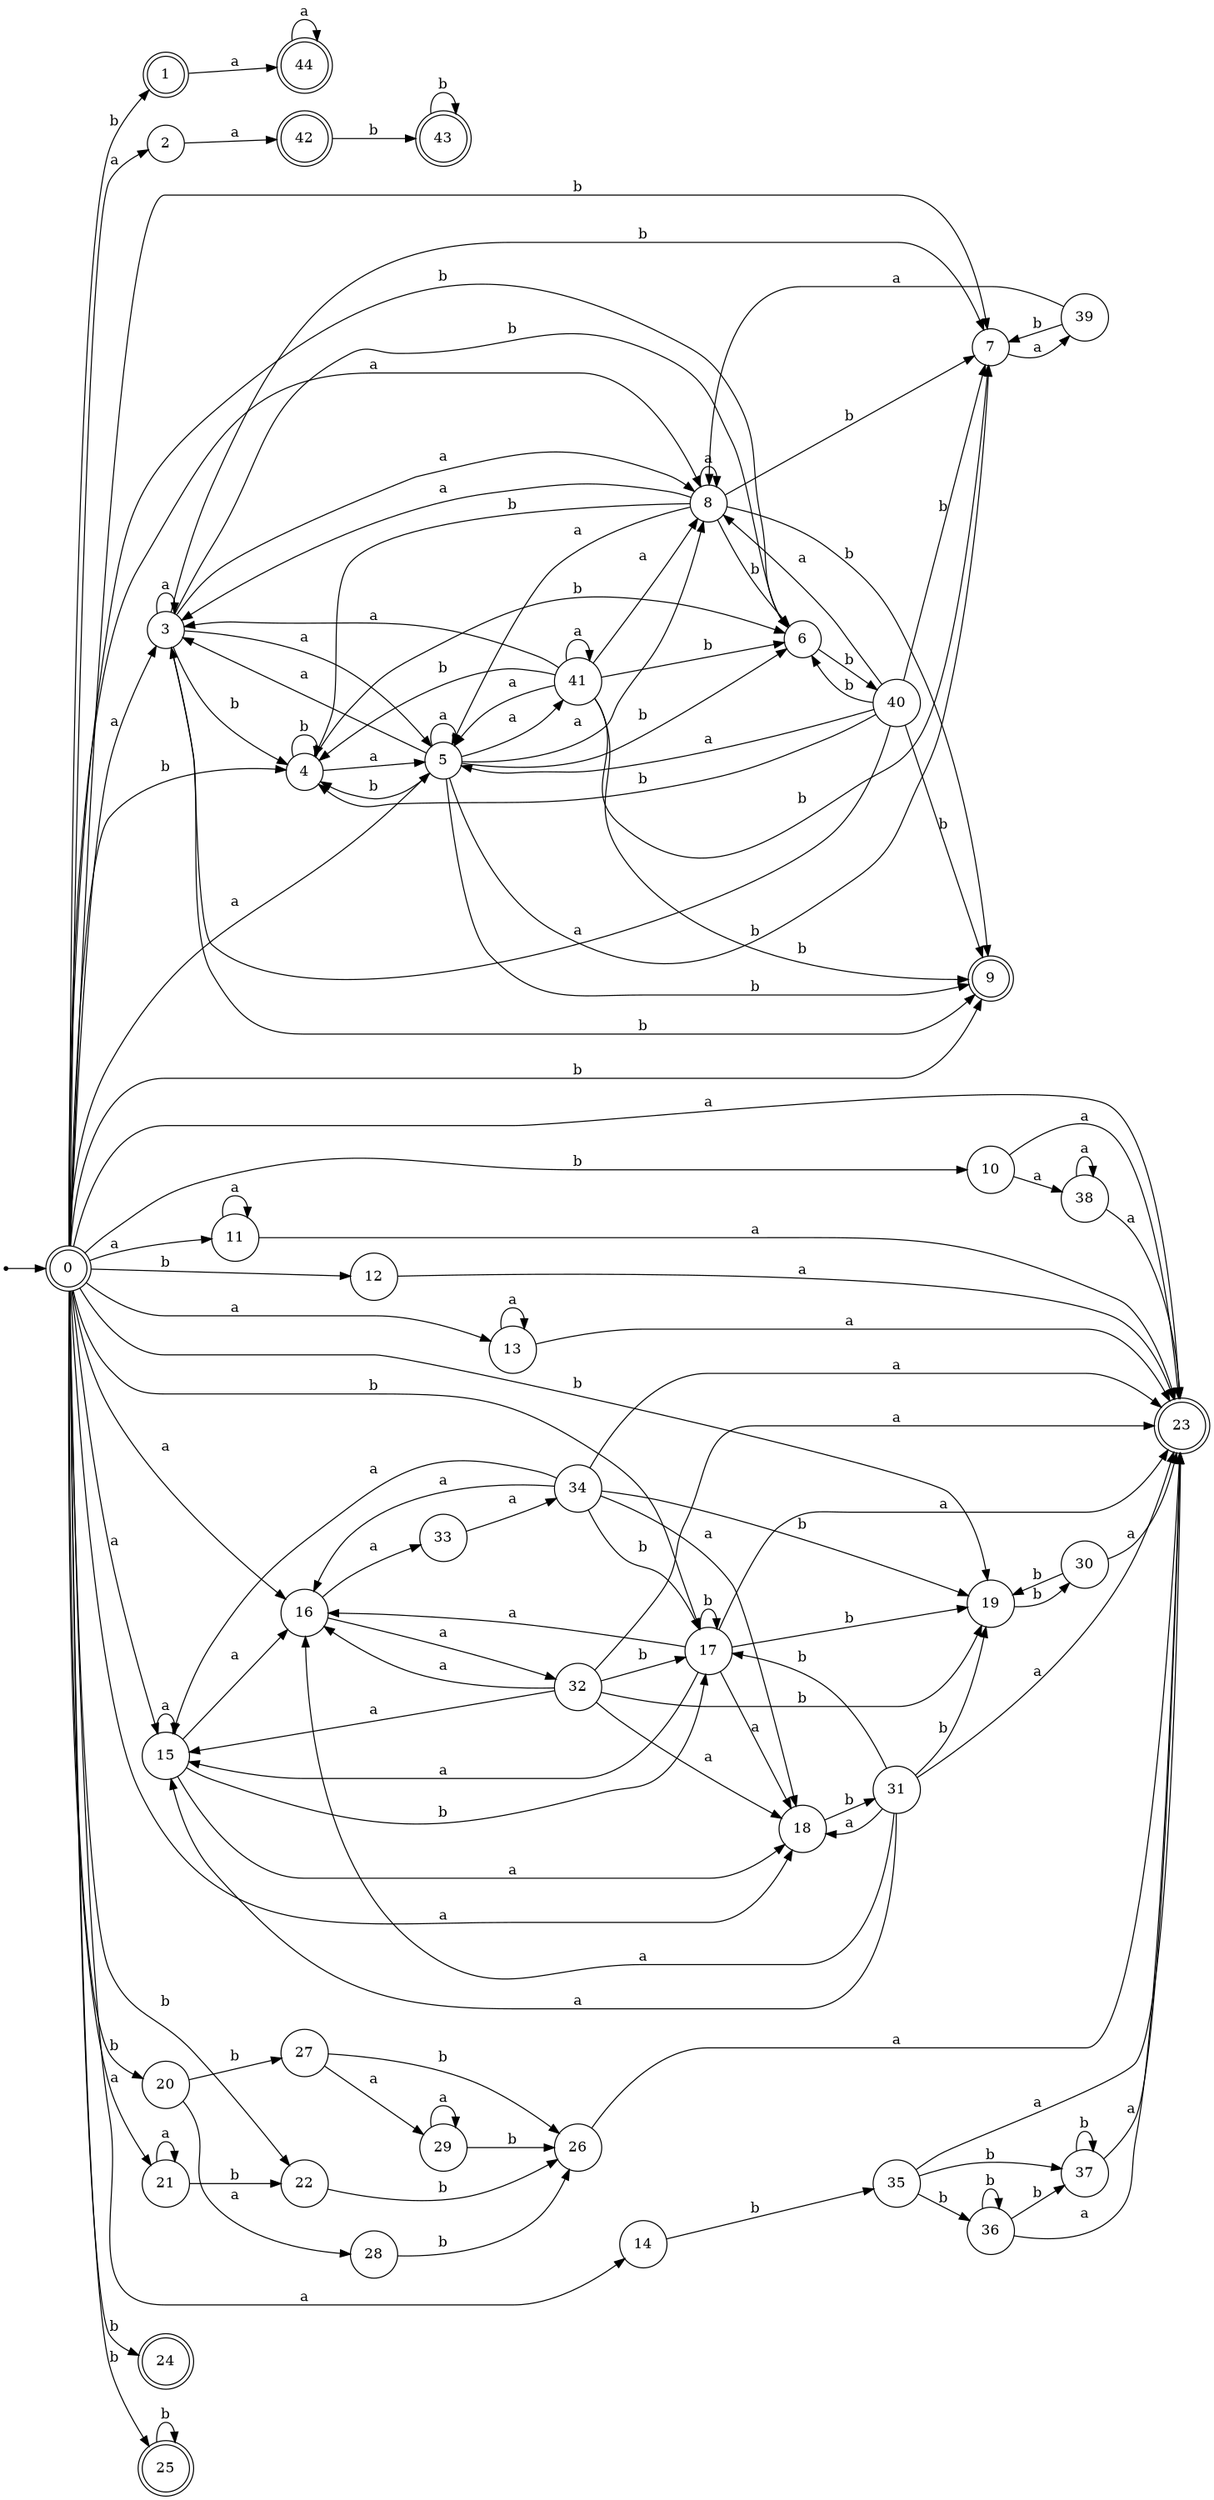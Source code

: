 digraph finite_state_machine {
rankdir=LR;
size="20,20";
node [shape = point]; "dummy0"
node [shape = doublecircle]; "0";"dummy0" -> "0";
node [shape = doublecircle]; "1";node [shape = circle]; "2";
node [shape = circle]; "3";
node [shape = circle]; "4";
node [shape = circle]; "5";
node [shape = circle]; "6";
node [shape = circle]; "7";
node [shape = circle]; "8";
node [shape = doublecircle]; "9";node [shape = circle]; "10";
node [shape = circle]; "11";
node [shape = circle]; "12";
node [shape = circle]; "13";
node [shape = circle]; "14";
node [shape = circle]; "15";
node [shape = circle]; "16";
node [shape = circle]; "17";
node [shape = circle]; "18";
node [shape = circle]; "19";
node [shape = circle]; "20";
node [shape = circle]; "21";
node [shape = circle]; "22";
node [shape = doublecircle]; "23";node [shape = doublecircle]; "24";node [shape = doublecircle]; "25";node [shape = circle]; "26";
node [shape = circle]; "27";
node [shape = circle]; "28";
node [shape = circle]; "29";
node [shape = circle]; "30";
node [shape = circle]; "31";
node [shape = circle]; "32";
node [shape = circle]; "33";
node [shape = circle]; "34";
node [shape = circle]; "35";
node [shape = circle]; "36";
node [shape = circle]; "37";
node [shape = circle]; "38";
node [shape = circle]; "39";
node [shape = circle]; "40";
node [shape = circle]; "41";
node [shape = doublecircle]; "42";node [shape = doublecircle]; "43";node [shape = doublecircle]; "44";"0" -> "1" [label = "b"];
 "0" -> "4" [label = "b"];
 "0" -> "6" [label = "b"];
 "0" -> "7" [label = "b"];
 "0" -> "9" [label = "b"];
 "0" -> "10" [label = "b"];
 "0" -> "12" [label = "b"];
 "0" -> "17" [label = "b"];
 "0" -> "19" [label = "b"];
 "0" -> "20" [label = "b"];
 "0" -> "22" [label = "b"];
 "0" -> "24" [label = "b"];
 "0" -> "25" [label = "b"];
 "0" -> "2" [label = "a"];
 "0" -> "3" [label = "a"];
 "0" -> "5" [label = "a"];
 "0" -> "8" [label = "a"];
 "0" -> "11" [label = "a"];
 "0" -> "13" [label = "a"];
 "0" -> "14" [label = "a"];
 "0" -> "15" [label = "a"];
 "0" -> "16" [label = "a"];
 "0" -> "18" [label = "a"];
 "0" -> "21" [label = "a"];
 "0" -> "23" [label = "a"];
 "25" -> "25" [label = "b"];
 "22" -> "26" [label = "b"];
 "26" -> "23" [label = "a"];
 "21" -> "21" [label = "a"];
 "21" -> "22" [label = "b"];
 "20" -> "27" [label = "b"];
 "20" -> "28" [label = "a"];
 "28" -> "26" [label = "b"];
 "27" -> "29" [label = "a"];
 "27" -> "26" [label = "b"];
 "29" -> "29" [label = "a"];
 "29" -> "26" [label = "b"];
 "19" -> "30" [label = "b"];
 "30" -> "19" [label = "b"];
 "30" -> "23" [label = "a"];
 "18" -> "31" [label = "b"];
 "31" -> "16" [label = "a"];
 "31" -> "18" [label = "a"];
 "31" -> "23" [label = "a"];
 "31" -> "15" [label = "a"];
 "31" -> "17" [label = "b"];
 "31" -> "19" [label = "b"];
 "17" -> "17" [label = "b"];
 "17" -> "19" [label = "b"];
 "17" -> "16" [label = "a"];
 "17" -> "18" [label = "a"];
 "17" -> "23" [label = "a"];
 "17" -> "15" [label = "a"];
 "16" -> "32" [label = "a"];
 "16" -> "33" [label = "a"];
 "33" -> "34" [label = "a"];
 "34" -> "16" [label = "a"];
 "34" -> "18" [label = "a"];
 "34" -> "23" [label = "a"];
 "34" -> "15" [label = "a"];
 "34" -> "17" [label = "b"];
 "34" -> "19" [label = "b"];
 "32" -> "16" [label = "a"];
 "32" -> "18" [label = "a"];
 "32" -> "23" [label = "a"];
 "32" -> "15" [label = "a"];
 "32" -> "17" [label = "b"];
 "32" -> "19" [label = "b"];
 "15" -> "16" [label = "a"];
 "15" -> "18" [label = "a"];
 "15" -> "15" [label = "a"];
 "15" -> "17" [label = "b"];
 "14" -> "35" [label = "b"];
 "35" -> "36" [label = "b"];
 "35" -> "37" [label = "b"];
 "35" -> "23" [label = "a"];
 "37" -> "37" [label = "b"];
 "37" -> "23" [label = "a"];
 "36" -> "36" [label = "b"];
 "36" -> "37" [label = "b"];
 "36" -> "23" [label = "a"];
 "13" -> "13" [label = "a"];
 "13" -> "23" [label = "a"];
 "12" -> "23" [label = "a"];
 "11" -> "11" [label = "a"];
 "11" -> "23" [label = "a"];
 "10" -> "38" [label = "a"];
 "10" -> "23" [label = "a"];
 "38" -> "38" [label = "a"];
 "38" -> "23" [label = "a"];
 "8" -> "8" [label = "a"];
 "8" -> "3" [label = "a"];
 "8" -> "5" [label = "a"];
 "8" -> "9" [label = "b"];
 "8" -> "4" [label = "b"];
 "8" -> "6" [label = "b"];
 "8" -> "7" [label = "b"];
 "7" -> "39" [label = "a"];
 "39" -> "7" [label = "b"];
 "39" -> "8" [label = "a"];
 "6" -> "40" [label = "b"];
 "40" -> "9" [label = "b"];
 "40" -> "4" [label = "b"];
 "40" -> "6" [label = "b"];
 "40" -> "7" [label = "b"];
 "40" -> "8" [label = "a"];
 "40" -> "3" [label = "a"];
 "40" -> "5" [label = "a"];
 "5" -> "8" [label = "a"];
 "5" -> "41" [label = "a"];
 "5" -> "3" [label = "a"];
 "5" -> "5" [label = "a"];
 "5" -> "9" [label = "b"];
 "5" -> "4" [label = "b"];
 "5" -> "6" [label = "b"];
 "5" -> "7" [label = "b"];
 "41" -> "8" [label = "a"];
 "41" -> "41" [label = "a"];
 "41" -> "3" [label = "a"];
 "41" -> "5" [label = "a"];
 "41" -> "9" [label = "b"];
 "41" -> "4" [label = "b"];
 "41" -> "6" [label = "b"];
 "41" -> "7" [label = "b"];
 "4" -> "4" [label = "b"];
 "4" -> "6" [label = "b"];
 "4" -> "5" [label = "a"];
 "3" -> "8" [label = "a"];
 "3" -> "3" [label = "a"];
 "3" -> "5" [label = "a"];
 "3" -> "9" [label = "b"];
 "3" -> "4" [label = "b"];
 "3" -> "6" [label = "b"];
 "3" -> "7" [label = "b"];
 "2" -> "42" [label = "a"];
 "42" -> "43" [label = "b"];
 "43" -> "43" [label = "b"];
 "1" -> "44" [label = "a"];
 "44" -> "44" [label = "a"];
 }
